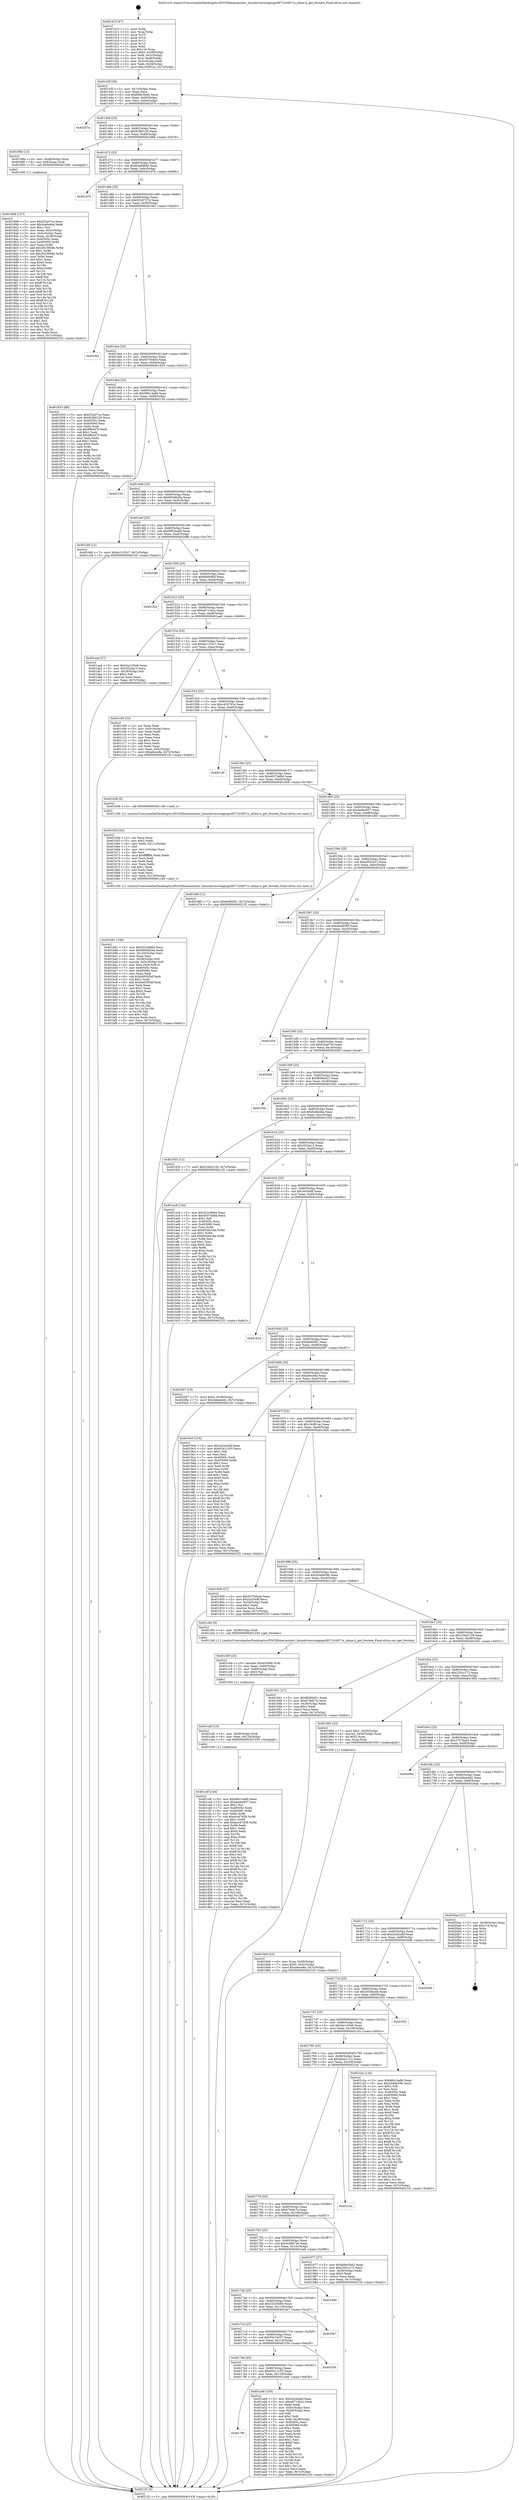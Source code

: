 digraph "0x401410" {
  label = "0x401410 (/mnt/c/Users/mathe/Desktop/tcc/POCII/binaries/extr_linuxdriversstagingrtl8712rtl871x_mlme.h_get_fwstate_Final-ollvm.out::main(0))"
  labelloc = "t"
  node[shape=record]

  Entry [label="",width=0.3,height=0.3,shape=circle,fillcolor=black,style=filled]
  "0x40143f" [label="{
     0x40143f [26]\l
     | [instrs]\l
     &nbsp;&nbsp;0x40143f \<+3\>: mov -0x7c(%rbp),%eax\l
     &nbsp;&nbsp;0x401442 \<+2\>: mov %eax,%ecx\l
     &nbsp;&nbsp;0x401444 \<+6\>: sub $0x808c5b62,%ecx\l
     &nbsp;&nbsp;0x40144a \<+3\>: mov %eax,-0x80(%rbp)\l
     &nbsp;&nbsp;0x40144d \<+6\>: mov %ecx,-0x84(%rbp)\l
     &nbsp;&nbsp;0x401453 \<+6\>: je 000000000040207a \<main+0xc6a\>\l
  }"]
  "0x40207a" [label="{
     0x40207a\l
  }", style=dashed]
  "0x401459" [label="{
     0x401459 [25]\l
     | [instrs]\l
     &nbsp;&nbsp;0x401459 \<+5\>: jmp 000000000040145e \<main+0x4e\>\l
     &nbsp;&nbsp;0x40145e \<+3\>: mov -0x80(%rbp),%eax\l
     &nbsp;&nbsp;0x401461 \<+5\>: sub $0x81fb0120,%eax\l
     &nbsp;&nbsp;0x401466 \<+6\>: mov %eax,-0x88(%rbp)\l
     &nbsp;&nbsp;0x40146c \<+6\>: je 000000000040188b \<main+0x47b\>\l
  }"]
  Exit [label="",width=0.3,height=0.3,shape=circle,fillcolor=black,style=filled,peripheries=2]
  "0x40188b" [label="{
     0x40188b [13]\l
     | [instrs]\l
     &nbsp;&nbsp;0x40188b \<+4\>: mov -0x48(%rbp),%rax\l
     &nbsp;&nbsp;0x40188f \<+4\>: mov 0x8(%rax),%rdi\l
     &nbsp;&nbsp;0x401893 \<+5\>: call 0000000000401060 \<atoi@plt\>\l
     | [calls]\l
     &nbsp;&nbsp;0x401060 \{1\} (unknown)\l
  }"]
  "0x401472" [label="{
     0x401472 [25]\l
     | [instrs]\l
     &nbsp;&nbsp;0x401472 \<+5\>: jmp 0000000000401477 \<main+0x67\>\l
     &nbsp;&nbsp;0x401477 \<+3\>: mov -0x80(%rbp),%eax\l
     &nbsp;&nbsp;0x40147a \<+5\>: sub $0x83a8db80,%eax\l
     &nbsp;&nbsp;0x40147f \<+6\>: mov %eax,-0x8c(%rbp)\l
     &nbsp;&nbsp;0x401485 \<+6\>: je 0000000000401d7b \<main+0x96b\>\l
  }"]
  "0x401cdf" [label="{
     0x401cdf [144]\l
     | [instrs]\l
     &nbsp;&nbsp;0x401cdf \<+5\>: mov $0x96b14a86,%eax\l
     &nbsp;&nbsp;0x401ce4 \<+5\>: mov $0xdedec837,%esi\l
     &nbsp;&nbsp;0x401ce9 \<+2\>: mov $0x1,%cl\l
     &nbsp;&nbsp;0x401ceb \<+7\>: mov 0x40505c,%edx\l
     &nbsp;&nbsp;0x401cf2 \<+8\>: mov 0x405060,%r8d\l
     &nbsp;&nbsp;0x401cfa \<+3\>: mov %edx,%r9d\l
     &nbsp;&nbsp;0x401cfd \<+7\>: sub $0xecc67d39,%r9d\l
     &nbsp;&nbsp;0x401d04 \<+4\>: sub $0x1,%r9d\l
     &nbsp;&nbsp;0x401d08 \<+7\>: add $0xecc67d39,%r9d\l
     &nbsp;&nbsp;0x401d0f \<+4\>: imul %r9d,%edx\l
     &nbsp;&nbsp;0x401d13 \<+3\>: and $0x1,%edx\l
     &nbsp;&nbsp;0x401d16 \<+3\>: cmp $0x0,%edx\l
     &nbsp;&nbsp;0x401d19 \<+4\>: sete %r10b\l
     &nbsp;&nbsp;0x401d1d \<+4\>: cmp $0xa,%r8d\l
     &nbsp;&nbsp;0x401d21 \<+4\>: setl %r11b\l
     &nbsp;&nbsp;0x401d25 \<+3\>: mov %r10b,%bl\l
     &nbsp;&nbsp;0x401d28 \<+3\>: xor $0xff,%bl\l
     &nbsp;&nbsp;0x401d2b \<+3\>: mov %r11b,%r14b\l
     &nbsp;&nbsp;0x401d2e \<+4\>: xor $0xff,%r14b\l
     &nbsp;&nbsp;0x401d32 \<+3\>: xor $0x1,%cl\l
     &nbsp;&nbsp;0x401d35 \<+3\>: mov %bl,%r15b\l
     &nbsp;&nbsp;0x401d38 \<+4\>: and $0xff,%r15b\l
     &nbsp;&nbsp;0x401d3c \<+3\>: and %cl,%r10b\l
     &nbsp;&nbsp;0x401d3f \<+3\>: mov %r14b,%r12b\l
     &nbsp;&nbsp;0x401d42 \<+4\>: and $0xff,%r12b\l
     &nbsp;&nbsp;0x401d46 \<+3\>: and %cl,%r11b\l
     &nbsp;&nbsp;0x401d49 \<+3\>: or %r10b,%r15b\l
     &nbsp;&nbsp;0x401d4c \<+3\>: or %r11b,%r12b\l
     &nbsp;&nbsp;0x401d4f \<+3\>: xor %r12b,%r15b\l
     &nbsp;&nbsp;0x401d52 \<+3\>: or %r14b,%bl\l
     &nbsp;&nbsp;0x401d55 \<+3\>: xor $0xff,%bl\l
     &nbsp;&nbsp;0x401d58 \<+3\>: or $0x1,%cl\l
     &nbsp;&nbsp;0x401d5b \<+2\>: and %cl,%bl\l
     &nbsp;&nbsp;0x401d5d \<+3\>: or %bl,%r15b\l
     &nbsp;&nbsp;0x401d60 \<+4\>: test $0x1,%r15b\l
     &nbsp;&nbsp;0x401d64 \<+3\>: cmovne %esi,%eax\l
     &nbsp;&nbsp;0x401d67 \<+3\>: mov %eax,-0x7c(%rbp)\l
     &nbsp;&nbsp;0x401d6a \<+5\>: jmp 00000000004021f2 \<main+0xde2\>\l
  }"]
  "0x401d7b" [label="{
     0x401d7b\l
  }", style=dashed]
  "0x40148b" [label="{
     0x40148b [25]\l
     | [instrs]\l
     &nbsp;&nbsp;0x40148b \<+5\>: jmp 0000000000401490 \<main+0x80\>\l
     &nbsp;&nbsp;0x401490 \<+3\>: mov -0x80(%rbp),%eax\l
     &nbsp;&nbsp;0x401493 \<+5\>: sub $0x932d727d,%eax\l
     &nbsp;&nbsp;0x401498 \<+6\>: mov %eax,-0x90(%rbp)\l
     &nbsp;&nbsp;0x40149e \<+6\>: je 0000000000401fe2 \<main+0xbd2\>\l
  }"]
  "0x401cd0" [label="{
     0x401cd0 [15]\l
     | [instrs]\l
     &nbsp;&nbsp;0x401cd0 \<+4\>: mov -0x58(%rbp),%rdi\l
     &nbsp;&nbsp;0x401cd4 \<+6\>: mov %eax,-0x124(%rbp)\l
     &nbsp;&nbsp;0x401cda \<+5\>: call 0000000000401030 \<free@plt\>\l
     | [calls]\l
     &nbsp;&nbsp;0x401030 \{1\} (unknown)\l
  }"]
  "0x401fe2" [label="{
     0x401fe2\l
  }", style=dashed]
  "0x4014a4" [label="{
     0x4014a4 [25]\l
     | [instrs]\l
     &nbsp;&nbsp;0x4014a4 \<+5\>: jmp 00000000004014a9 \<main+0x99\>\l
     &nbsp;&nbsp;0x4014a9 \<+3\>: mov -0x80(%rbp),%eax\l
     &nbsp;&nbsp;0x4014ac \<+5\>: sub $0x9370ebe4,%eax\l
     &nbsp;&nbsp;0x4014b1 \<+6\>: mov %eax,-0x94(%rbp)\l
     &nbsp;&nbsp;0x4014b7 \<+6\>: je 0000000000401833 \<main+0x423\>\l
  }"]
  "0x401cb9" [label="{
     0x401cb9 [23]\l
     | [instrs]\l
     &nbsp;&nbsp;0x401cb9 \<+10\>: movabs $0x4030d6,%rdi\l
     &nbsp;&nbsp;0x401cc3 \<+3\>: mov %eax,-0x60(%rbp)\l
     &nbsp;&nbsp;0x401cc6 \<+3\>: mov -0x60(%rbp),%esi\l
     &nbsp;&nbsp;0x401cc9 \<+2\>: mov $0x0,%al\l
     &nbsp;&nbsp;0x401ccb \<+5\>: call 0000000000401040 \<printf@plt\>\l
     | [calls]\l
     &nbsp;&nbsp;0x401040 \{1\} (unknown)\l
  }"]
  "0x401833" [label="{
     0x401833 [88]\l
     | [instrs]\l
     &nbsp;&nbsp;0x401833 \<+5\>: mov $0xf32a07ce,%eax\l
     &nbsp;&nbsp;0x401838 \<+5\>: mov $0x81fb0120,%ecx\l
     &nbsp;&nbsp;0x40183d \<+7\>: mov 0x40505c,%edx\l
     &nbsp;&nbsp;0x401844 \<+7\>: mov 0x405060,%esi\l
     &nbsp;&nbsp;0x40184b \<+2\>: mov %edx,%edi\l
     &nbsp;&nbsp;0x40184d \<+6\>: sub $0x9f64470,%edi\l
     &nbsp;&nbsp;0x401853 \<+3\>: sub $0x1,%edi\l
     &nbsp;&nbsp;0x401856 \<+6\>: add $0x9f64470,%edi\l
     &nbsp;&nbsp;0x40185c \<+3\>: imul %edi,%edx\l
     &nbsp;&nbsp;0x40185f \<+3\>: and $0x1,%edx\l
     &nbsp;&nbsp;0x401862 \<+3\>: cmp $0x0,%edx\l
     &nbsp;&nbsp;0x401865 \<+4\>: sete %r8b\l
     &nbsp;&nbsp;0x401869 \<+3\>: cmp $0xa,%esi\l
     &nbsp;&nbsp;0x40186c \<+4\>: setl %r9b\l
     &nbsp;&nbsp;0x401870 \<+3\>: mov %r8b,%r10b\l
     &nbsp;&nbsp;0x401873 \<+3\>: and %r9b,%r10b\l
     &nbsp;&nbsp;0x401876 \<+3\>: xor %r9b,%r8b\l
     &nbsp;&nbsp;0x401879 \<+3\>: or %r8b,%r10b\l
     &nbsp;&nbsp;0x40187c \<+4\>: test $0x1,%r10b\l
     &nbsp;&nbsp;0x401880 \<+3\>: cmovne %ecx,%eax\l
     &nbsp;&nbsp;0x401883 \<+3\>: mov %eax,-0x7c(%rbp)\l
     &nbsp;&nbsp;0x401886 \<+5\>: jmp 00000000004021f2 \<main+0xde2\>\l
  }"]
  "0x4014bd" [label="{
     0x4014bd [25]\l
     | [instrs]\l
     &nbsp;&nbsp;0x4014bd \<+5\>: jmp 00000000004014c2 \<main+0xb2\>\l
     &nbsp;&nbsp;0x4014c2 \<+3\>: mov -0x80(%rbp),%eax\l
     &nbsp;&nbsp;0x4014c5 \<+5\>: sub $0x96b14a86,%eax\l
     &nbsp;&nbsp;0x4014ca \<+6\>: mov %eax,-0x98(%rbp)\l
     &nbsp;&nbsp;0x4014d0 \<+6\>: je 0000000000402134 \<main+0xd24\>\l
  }"]
  "0x401b91" [label="{
     0x401b91 [108]\l
     | [instrs]\l
     &nbsp;&nbsp;0x401b91 \<+5\>: mov $0x522c0b64,%ecx\l
     &nbsp;&nbsp;0x401b96 \<+5\>: mov $0x993d628a,%edx\l
     &nbsp;&nbsp;0x401b9b \<+6\>: mov -0x120(%rbp),%esi\l
     &nbsp;&nbsp;0x401ba1 \<+3\>: imul %eax,%esi\l
     &nbsp;&nbsp;0x401ba4 \<+4\>: mov -0x58(%rbp),%r8\l
     &nbsp;&nbsp;0x401ba8 \<+4\>: movslq -0x5c(%rbp),%r9\l
     &nbsp;&nbsp;0x401bac \<+4\>: mov %esi,(%r8,%r9,4)\l
     &nbsp;&nbsp;0x401bb0 \<+7\>: mov 0x40505c,%eax\l
     &nbsp;&nbsp;0x401bb7 \<+7\>: mov 0x405060,%esi\l
     &nbsp;&nbsp;0x401bbe \<+2\>: mov %eax,%edi\l
     &nbsp;&nbsp;0x401bc0 \<+6\>: sub $0xb40505bf,%edi\l
     &nbsp;&nbsp;0x401bc6 \<+3\>: sub $0x1,%edi\l
     &nbsp;&nbsp;0x401bc9 \<+6\>: add $0xb40505bf,%edi\l
     &nbsp;&nbsp;0x401bcf \<+3\>: imul %edi,%eax\l
     &nbsp;&nbsp;0x401bd2 \<+3\>: and $0x1,%eax\l
     &nbsp;&nbsp;0x401bd5 \<+3\>: cmp $0x0,%eax\l
     &nbsp;&nbsp;0x401bd8 \<+4\>: sete %r10b\l
     &nbsp;&nbsp;0x401bdc \<+3\>: cmp $0xa,%esi\l
     &nbsp;&nbsp;0x401bdf \<+4\>: setl %r11b\l
     &nbsp;&nbsp;0x401be3 \<+3\>: mov %r10b,%bl\l
     &nbsp;&nbsp;0x401be6 \<+3\>: and %r11b,%bl\l
     &nbsp;&nbsp;0x401be9 \<+3\>: xor %r11b,%r10b\l
     &nbsp;&nbsp;0x401bec \<+3\>: or %r10b,%bl\l
     &nbsp;&nbsp;0x401bef \<+3\>: test $0x1,%bl\l
     &nbsp;&nbsp;0x401bf2 \<+3\>: cmovne %edx,%ecx\l
     &nbsp;&nbsp;0x401bf5 \<+3\>: mov %ecx,-0x7c(%rbp)\l
     &nbsp;&nbsp;0x401bf8 \<+5\>: jmp 00000000004021f2 \<main+0xde2\>\l
  }"]
  "0x402134" [label="{
     0x402134\l
  }", style=dashed]
  "0x4014d6" [label="{
     0x4014d6 [25]\l
     | [instrs]\l
     &nbsp;&nbsp;0x4014d6 \<+5\>: jmp 00000000004014db \<main+0xcb\>\l
     &nbsp;&nbsp;0x4014db \<+3\>: mov -0x80(%rbp),%eax\l
     &nbsp;&nbsp;0x4014de \<+5\>: sub $0x993d628a,%eax\l
     &nbsp;&nbsp;0x4014e3 \<+6\>: mov %eax,-0x9c(%rbp)\l
     &nbsp;&nbsp;0x4014e9 \<+6\>: je 0000000000401bfd \<main+0x7ed\>\l
  }"]
  "0x401b5d" [label="{
     0x401b5d [52]\l
     | [instrs]\l
     &nbsp;&nbsp;0x401b5d \<+2\>: xor %ecx,%ecx\l
     &nbsp;&nbsp;0x401b5f \<+5\>: mov $0x2,%edx\l
     &nbsp;&nbsp;0x401b64 \<+6\>: mov %edx,-0x11c(%rbp)\l
     &nbsp;&nbsp;0x401b6a \<+1\>: cltd\l
     &nbsp;&nbsp;0x401b6b \<+6\>: mov -0x11c(%rbp),%esi\l
     &nbsp;&nbsp;0x401b71 \<+2\>: idiv %esi\l
     &nbsp;&nbsp;0x401b73 \<+6\>: imul $0xfffffffe,%edx,%edx\l
     &nbsp;&nbsp;0x401b79 \<+2\>: mov %ecx,%edi\l
     &nbsp;&nbsp;0x401b7b \<+2\>: sub %edx,%edi\l
     &nbsp;&nbsp;0x401b7d \<+2\>: mov %ecx,%edx\l
     &nbsp;&nbsp;0x401b7f \<+3\>: sub $0x1,%edx\l
     &nbsp;&nbsp;0x401b82 \<+2\>: add %edx,%edi\l
     &nbsp;&nbsp;0x401b84 \<+2\>: sub %edi,%ecx\l
     &nbsp;&nbsp;0x401b86 \<+6\>: mov %ecx,-0x120(%rbp)\l
     &nbsp;&nbsp;0x401b8c \<+5\>: call 0000000000401160 \<next_i\>\l
     | [calls]\l
     &nbsp;&nbsp;0x401160 \{1\} (/mnt/c/Users/mathe/Desktop/tcc/POCII/binaries/extr_linuxdriversstagingrtl8712rtl871x_mlme.h_get_fwstate_Final-ollvm.out::next_i)\l
  }"]
  "0x401bfd" [label="{
     0x401bfd [12]\l
     | [instrs]\l
     &nbsp;&nbsp;0x401bfd \<+7\>: movl $0xbc1102c7,-0x7c(%rbp)\l
     &nbsp;&nbsp;0x401c04 \<+5\>: jmp 00000000004021f2 \<main+0xde2\>\l
  }"]
  "0x4014ef" [label="{
     0x4014ef [25]\l
     | [instrs]\l
     &nbsp;&nbsp;0x4014ef \<+5\>: jmp 00000000004014f4 \<main+0xe4\>\l
     &nbsp;&nbsp;0x4014f4 \<+3\>: mov -0x80(%rbp),%eax\l
     &nbsp;&nbsp;0x4014f7 \<+5\>: sub $0x9953aab6,%eax\l
     &nbsp;&nbsp;0x4014fc \<+6\>: mov %eax,-0xa0(%rbp)\l
     &nbsp;&nbsp;0x401502 \<+6\>: je 0000000000402086 \<main+0xc76\>\l
  }"]
  "0x4017f6" [label="{
     0x4017f6\l
  }", style=dashed]
  "0x402086" [label="{
     0x402086\l
  }", style=dashed]
  "0x401508" [label="{
     0x401508 [25]\l
     | [instrs]\l
     &nbsp;&nbsp;0x401508 \<+5\>: jmp 000000000040150d \<main+0xfd\>\l
     &nbsp;&nbsp;0x40150d \<+3\>: mov -0x80(%rbp),%eax\l
     &nbsp;&nbsp;0x401510 \<+5\>: sub $0x9dd0dfcf,%eax\l
     &nbsp;&nbsp;0x401515 \<+6\>: mov %eax,-0xa4(%rbp)\l
     &nbsp;&nbsp;0x40151b \<+6\>: je 0000000000401f2d \<main+0xb1d\>\l
  }"]
  "0x401a46" [label="{
     0x401a46 [103]\l
     | [instrs]\l
     &nbsp;&nbsp;0x401a46 \<+5\>: mov $0x2e2dcebf,%eax\l
     &nbsp;&nbsp;0x401a4b \<+5\>: mov $0xa6713e2c,%ecx\l
     &nbsp;&nbsp;0x401a50 \<+2\>: xor %edx,%edx\l
     &nbsp;&nbsp;0x401a52 \<+3\>: mov -0x5c(%rbp),%esi\l
     &nbsp;&nbsp;0x401a55 \<+3\>: cmp -0x50(%rbp),%esi\l
     &nbsp;&nbsp;0x401a58 \<+4\>: setl %dil\l
     &nbsp;&nbsp;0x401a5c \<+4\>: and $0x1,%dil\l
     &nbsp;&nbsp;0x401a60 \<+4\>: mov %dil,-0x29(%rbp)\l
     &nbsp;&nbsp;0x401a64 \<+7\>: mov 0x40505c,%esi\l
     &nbsp;&nbsp;0x401a6b \<+8\>: mov 0x405060,%r8d\l
     &nbsp;&nbsp;0x401a73 \<+3\>: sub $0x1,%edx\l
     &nbsp;&nbsp;0x401a76 \<+3\>: mov %esi,%r9d\l
     &nbsp;&nbsp;0x401a79 \<+3\>: add %edx,%r9d\l
     &nbsp;&nbsp;0x401a7c \<+4\>: imul %r9d,%esi\l
     &nbsp;&nbsp;0x401a80 \<+3\>: and $0x1,%esi\l
     &nbsp;&nbsp;0x401a83 \<+3\>: cmp $0x0,%esi\l
     &nbsp;&nbsp;0x401a86 \<+4\>: sete %dil\l
     &nbsp;&nbsp;0x401a8a \<+4\>: cmp $0xa,%r8d\l
     &nbsp;&nbsp;0x401a8e \<+4\>: setl %r10b\l
     &nbsp;&nbsp;0x401a92 \<+3\>: mov %dil,%r11b\l
     &nbsp;&nbsp;0x401a95 \<+3\>: and %r10b,%r11b\l
     &nbsp;&nbsp;0x401a98 \<+3\>: xor %r10b,%dil\l
     &nbsp;&nbsp;0x401a9b \<+3\>: or %dil,%r11b\l
     &nbsp;&nbsp;0x401a9e \<+4\>: test $0x1,%r11b\l
     &nbsp;&nbsp;0x401aa2 \<+3\>: cmovne %ecx,%eax\l
     &nbsp;&nbsp;0x401aa5 \<+3\>: mov %eax,-0x7c(%rbp)\l
     &nbsp;&nbsp;0x401aa8 \<+5\>: jmp 00000000004021f2 \<main+0xde2\>\l
  }"]
  "0x401f2d" [label="{
     0x401f2d\l
  }", style=dashed]
  "0x401521" [label="{
     0x401521 [25]\l
     | [instrs]\l
     &nbsp;&nbsp;0x401521 \<+5\>: jmp 0000000000401526 \<main+0x116\>\l
     &nbsp;&nbsp;0x401526 \<+3\>: mov -0x80(%rbp),%eax\l
     &nbsp;&nbsp;0x401529 \<+5\>: sub $0xa6713e2c,%eax\l
     &nbsp;&nbsp;0x40152e \<+6\>: mov %eax,-0xa8(%rbp)\l
     &nbsp;&nbsp;0x401534 \<+6\>: je 0000000000401aad \<main+0x69d\>\l
  }"]
  "0x4017dd" [label="{
     0x4017dd [25]\l
     | [instrs]\l
     &nbsp;&nbsp;0x4017dd \<+5\>: jmp 00000000004017e2 \<main+0x3d2\>\l
     &nbsp;&nbsp;0x4017e2 \<+3\>: mov -0x80(%rbp),%eax\l
     &nbsp;&nbsp;0x4017e5 \<+5\>: sub $0x65411c55,%eax\l
     &nbsp;&nbsp;0x4017ea \<+6\>: mov %eax,-0x118(%rbp)\l
     &nbsp;&nbsp;0x4017f0 \<+6\>: je 0000000000401a46 \<main+0x636\>\l
  }"]
  "0x401aad" [label="{
     0x401aad [27]\l
     | [instrs]\l
     &nbsp;&nbsp;0x401aad \<+5\>: mov $0x3ac145e6,%eax\l
     &nbsp;&nbsp;0x401ab2 \<+5\>: mov $0x202da13,%ecx\l
     &nbsp;&nbsp;0x401ab7 \<+3\>: mov -0x29(%rbp),%dl\l
     &nbsp;&nbsp;0x401aba \<+3\>: test $0x1,%dl\l
     &nbsp;&nbsp;0x401abd \<+3\>: cmovne %ecx,%eax\l
     &nbsp;&nbsp;0x401ac0 \<+3\>: mov %eax,-0x7c(%rbp)\l
     &nbsp;&nbsp;0x401ac3 \<+5\>: jmp 00000000004021f2 \<main+0xde2\>\l
  }"]
  "0x40153a" [label="{
     0x40153a [25]\l
     | [instrs]\l
     &nbsp;&nbsp;0x40153a \<+5\>: jmp 000000000040153f \<main+0x12f\>\l
     &nbsp;&nbsp;0x40153f \<+3\>: mov -0x80(%rbp),%eax\l
     &nbsp;&nbsp;0x401542 \<+5\>: sub $0xbc1102c7,%eax\l
     &nbsp;&nbsp;0x401547 \<+6\>: mov %eax,-0xac(%rbp)\l
     &nbsp;&nbsp;0x40154d \<+6\>: je 0000000000401c09 \<main+0x7f9\>\l
  }"]
  "0x401f39" [label="{
     0x401f39\l
  }", style=dashed]
  "0x401c09" [label="{
     0x401c09 [33]\l
     | [instrs]\l
     &nbsp;&nbsp;0x401c09 \<+2\>: xor %eax,%eax\l
     &nbsp;&nbsp;0x401c0b \<+3\>: mov -0x5c(%rbp),%ecx\l
     &nbsp;&nbsp;0x401c0e \<+2\>: mov %eax,%edx\l
     &nbsp;&nbsp;0x401c10 \<+2\>: sub %ecx,%edx\l
     &nbsp;&nbsp;0x401c12 \<+2\>: mov %eax,%ecx\l
     &nbsp;&nbsp;0x401c14 \<+3\>: sub $0x1,%ecx\l
     &nbsp;&nbsp;0x401c17 \<+2\>: add %ecx,%edx\l
     &nbsp;&nbsp;0x401c19 \<+2\>: sub %edx,%eax\l
     &nbsp;&nbsp;0x401c1b \<+3\>: mov %eax,-0x5c(%rbp)\l
     &nbsp;&nbsp;0x401c1e \<+7\>: movl $0xa9ece8a,-0x7c(%rbp)\l
     &nbsp;&nbsp;0x401c25 \<+5\>: jmp 00000000004021f2 \<main+0xde2\>\l
  }"]
  "0x401553" [label="{
     0x401553 [25]\l
     | [instrs]\l
     &nbsp;&nbsp;0x401553 \<+5\>: jmp 0000000000401558 \<main+0x148\>\l
     &nbsp;&nbsp;0x401558 \<+3\>: mov -0x80(%rbp),%eax\l
     &nbsp;&nbsp;0x40155b \<+5\>: sub $0xc433791e,%eax\l
     &nbsp;&nbsp;0x401560 \<+6\>: mov %eax,-0xb0(%rbp)\l
     &nbsp;&nbsp;0x401566 \<+6\>: je 000000000040216f \<main+0xd5f\>\l
  }"]
  "0x4017c4" [label="{
     0x4017c4 [25]\l
     | [instrs]\l
     &nbsp;&nbsp;0x4017c4 \<+5\>: jmp 00000000004017c9 \<main+0x3b9\>\l
     &nbsp;&nbsp;0x4017c9 \<+3\>: mov -0x80(%rbp),%eax\l
     &nbsp;&nbsp;0x4017cc \<+5\>: sub $0x55a74337,%eax\l
     &nbsp;&nbsp;0x4017d1 \<+6\>: mov %eax,-0x114(%rbp)\l
     &nbsp;&nbsp;0x4017d7 \<+6\>: je 0000000000401f39 \<main+0xb29\>\l
  }"]
  "0x40216f" [label="{
     0x40216f\l
  }", style=dashed]
  "0x40156c" [label="{
     0x40156c [25]\l
     | [instrs]\l
     &nbsp;&nbsp;0x40156c \<+5\>: jmp 0000000000401571 \<main+0x161\>\l
     &nbsp;&nbsp;0x401571 \<+3\>: mov -0x80(%rbp),%eax\l
     &nbsp;&nbsp;0x401574 \<+5\>: sub $0xd0374d8d,%eax\l
     &nbsp;&nbsp;0x401579 \<+6\>: mov %eax,-0xb4(%rbp)\l
     &nbsp;&nbsp;0x40157f \<+6\>: je 0000000000401b58 \<main+0x748\>\l
  }"]
  "0x4020e7" [label="{
     0x4020e7\l
  }", style=dashed]
  "0x401b58" [label="{
     0x401b58 [5]\l
     | [instrs]\l
     &nbsp;&nbsp;0x401b58 \<+5\>: call 0000000000401160 \<next_i\>\l
     | [calls]\l
     &nbsp;&nbsp;0x401160 \{1\} (/mnt/c/Users/mathe/Desktop/tcc/POCII/binaries/extr_linuxdriversstagingrtl8712rtl871x_mlme.h_get_fwstate_Final-ollvm.out::next_i)\l
  }"]
  "0x401585" [label="{
     0x401585 [25]\l
     | [instrs]\l
     &nbsp;&nbsp;0x401585 \<+5\>: jmp 000000000040158a \<main+0x17a\>\l
     &nbsp;&nbsp;0x40158a \<+3\>: mov -0x80(%rbp),%eax\l
     &nbsp;&nbsp;0x40158d \<+5\>: sub $0xdedec837,%eax\l
     &nbsp;&nbsp;0x401592 \<+6\>: mov %eax,-0xb8(%rbp)\l
     &nbsp;&nbsp;0x401598 \<+6\>: je 0000000000401d6f \<main+0x95f\>\l
  }"]
  "0x4017ab" [label="{
     0x4017ab [25]\l
     | [instrs]\l
     &nbsp;&nbsp;0x4017ab \<+5\>: jmp 00000000004017b0 \<main+0x3a0\>\l
     &nbsp;&nbsp;0x4017b0 \<+3\>: mov -0x80(%rbp),%eax\l
     &nbsp;&nbsp;0x4017b3 \<+5\>: sub $0x522c0b64,%eax\l
     &nbsp;&nbsp;0x4017b8 \<+6\>: mov %eax,-0x110(%rbp)\l
     &nbsp;&nbsp;0x4017be \<+6\>: je 00000000004020e7 \<main+0xcd7\>\l
  }"]
  "0x401d6f" [label="{
     0x401d6f [12]\l
     | [instrs]\l
     &nbsp;&nbsp;0x401d6f \<+7\>: movl $0x6e90091,-0x7c(%rbp)\l
     &nbsp;&nbsp;0x401d76 \<+5\>: jmp 00000000004021f2 \<main+0xde2\>\l
  }"]
  "0x40159e" [label="{
     0x40159e [25]\l
     | [instrs]\l
     &nbsp;&nbsp;0x40159e \<+5\>: jmp 00000000004015a3 \<main+0x193\>\l
     &nbsp;&nbsp;0x4015a3 \<+3\>: mov -0x80(%rbp),%eax\l
     &nbsp;&nbsp;0x4015a6 \<+5\>: sub $0xe0f32b21,%eax\l
     &nbsp;&nbsp;0x4015ab \<+6\>: mov %eax,-0xbc(%rbp)\l
     &nbsp;&nbsp;0x4015b1 \<+6\>: je 0000000000401dc4 \<main+0x9b4\>\l
  }"]
  "0x401da9" [label="{
     0x401da9\l
  }", style=dashed]
  "0x401dc4" [label="{
     0x401dc4\l
  }", style=dashed]
  "0x4015b7" [label="{
     0x4015b7 [25]\l
     | [instrs]\l
     &nbsp;&nbsp;0x4015b7 \<+5\>: jmp 00000000004015bc \<main+0x1ac\>\l
     &nbsp;&nbsp;0x4015bc \<+3\>: mov -0x80(%rbp),%eax\l
     &nbsp;&nbsp;0x4015bf \<+5\>: sub $0xefaa9200,%eax\l
     &nbsp;&nbsp;0x4015c4 \<+6\>: mov %eax,-0xc0(%rbp)\l
     &nbsp;&nbsp;0x4015ca \<+6\>: je 0000000000401e54 \<main+0xa44\>\l
  }"]
  "0x4019a9" [label="{
     0x4019a9 [23]\l
     | [instrs]\l
     &nbsp;&nbsp;0x4019a9 \<+4\>: mov %rax,-0x58(%rbp)\l
     &nbsp;&nbsp;0x4019ad \<+7\>: movl $0x0,-0x5c(%rbp)\l
     &nbsp;&nbsp;0x4019b4 \<+7\>: movl $0xa9ece8a,-0x7c(%rbp)\l
     &nbsp;&nbsp;0x4019bb \<+5\>: jmp 00000000004021f2 \<main+0xde2\>\l
  }"]
  "0x401e54" [label="{
     0x401e54\l
  }", style=dashed]
  "0x4015d0" [label="{
     0x4015d0 [25]\l
     | [instrs]\l
     &nbsp;&nbsp;0x4015d0 \<+5\>: jmp 00000000004015d5 \<main+0x1c5\>\l
     &nbsp;&nbsp;0x4015d5 \<+3\>: mov -0x80(%rbp),%eax\l
     &nbsp;&nbsp;0x4015d8 \<+5\>: sub $0xf32a07ce,%eax\l
     &nbsp;&nbsp;0x4015dd \<+6\>: mov %eax,-0xc4(%rbp)\l
     &nbsp;&nbsp;0x4015e3 \<+6\>: je 00000000004020bf \<main+0xcaf\>\l
  }"]
  "0x401792" [label="{
     0x401792 [25]\l
     | [instrs]\l
     &nbsp;&nbsp;0x401792 \<+5\>: jmp 0000000000401797 \<main+0x387\>\l
     &nbsp;&nbsp;0x401797 \<+3\>: mov -0x80(%rbp),%eax\l
     &nbsp;&nbsp;0x40179a \<+5\>: sub $0x4cb8b7ee,%eax\l
     &nbsp;&nbsp;0x40179f \<+6\>: mov %eax,-0x10c(%rbp)\l
     &nbsp;&nbsp;0x4017a5 \<+6\>: je 0000000000401da9 \<main+0x999\>\l
  }"]
  "0x4020bf" [label="{
     0x4020bf\l
  }", style=dashed]
  "0x4015e9" [label="{
     0x4015e9 [25]\l
     | [instrs]\l
     &nbsp;&nbsp;0x4015e9 \<+5\>: jmp 00000000004015ee \<main+0x1de\>\l
     &nbsp;&nbsp;0x4015ee \<+3\>: mov -0x80(%rbp),%eax\l
     &nbsp;&nbsp;0x4015f1 \<+5\>: sub $0xf836bd21,%eax\l
     &nbsp;&nbsp;0x4015f6 \<+6\>: mov %eax,-0xc8(%rbp)\l
     &nbsp;&nbsp;0x4015fc \<+6\>: je 000000000040195c \<main+0x54c\>\l
  }"]
  "0x401977" [label="{
     0x401977 [27]\l
     | [instrs]\l
     &nbsp;&nbsp;0x401977 \<+5\>: mov $0x808c5b62,%eax\l
     &nbsp;&nbsp;0x40197c \<+5\>: mov $0x235cc173,%ecx\l
     &nbsp;&nbsp;0x401981 \<+3\>: mov -0x30(%rbp),%edx\l
     &nbsp;&nbsp;0x401984 \<+3\>: cmp $0x0,%edx\l
     &nbsp;&nbsp;0x401987 \<+3\>: cmove %ecx,%eax\l
     &nbsp;&nbsp;0x40198a \<+3\>: mov %eax,-0x7c(%rbp)\l
     &nbsp;&nbsp;0x40198d \<+5\>: jmp 00000000004021f2 \<main+0xde2\>\l
  }"]
  "0x40195c" [label="{
     0x40195c\l
  }", style=dashed]
  "0x401602" [label="{
     0x401602 [25]\l
     | [instrs]\l
     &nbsp;&nbsp;0x401602 \<+5\>: jmp 0000000000401607 \<main+0x1f7\>\l
     &nbsp;&nbsp;0x401607 \<+3\>: mov -0x80(%rbp),%eax\l
     &nbsp;&nbsp;0x40160a \<+5\>: sub $0xfce8a4ba,%eax\l
     &nbsp;&nbsp;0x40160f \<+6\>: mov %eax,-0xcc(%rbp)\l
     &nbsp;&nbsp;0x401615 \<+6\>: je 0000000000401935 \<main+0x525\>\l
  }"]
  "0x401779" [label="{
     0x401779 [25]\l
     | [instrs]\l
     &nbsp;&nbsp;0x401779 \<+5\>: jmp 000000000040177e \<main+0x36e\>\l
     &nbsp;&nbsp;0x40177e \<+3\>: mov -0x80(%rbp),%eax\l
     &nbsp;&nbsp;0x401781 \<+5\>: sub $0x479efc7e,%eax\l
     &nbsp;&nbsp;0x401786 \<+6\>: mov %eax,-0x108(%rbp)\l
     &nbsp;&nbsp;0x40178c \<+6\>: je 0000000000401977 \<main+0x567\>\l
  }"]
  "0x401935" [label="{
     0x401935 [12]\l
     | [instrs]\l
     &nbsp;&nbsp;0x401935 \<+7\>: movl $0x226e2128,-0x7c(%rbp)\l
     &nbsp;&nbsp;0x40193c \<+5\>: jmp 00000000004021f2 \<main+0xde2\>\l
  }"]
  "0x40161b" [label="{
     0x40161b [25]\l
     | [instrs]\l
     &nbsp;&nbsp;0x40161b \<+5\>: jmp 0000000000401620 \<main+0x210\>\l
     &nbsp;&nbsp;0x401620 \<+3\>: mov -0x80(%rbp),%eax\l
     &nbsp;&nbsp;0x401623 \<+5\>: sub $0x202da13,%eax\l
     &nbsp;&nbsp;0x401628 \<+6\>: mov %eax,-0xd0(%rbp)\l
     &nbsp;&nbsp;0x40162e \<+6\>: je 0000000000401ac8 \<main+0x6b8\>\l
  }"]
  "0x4021bc" [label="{
     0x4021bc\l
  }", style=dashed]
  "0x401ac8" [label="{
     0x401ac8 [144]\l
     | [instrs]\l
     &nbsp;&nbsp;0x401ac8 \<+5\>: mov $0x522c0b64,%eax\l
     &nbsp;&nbsp;0x401acd \<+5\>: mov $0xd0374d8d,%ecx\l
     &nbsp;&nbsp;0x401ad2 \<+2\>: mov $0x1,%dl\l
     &nbsp;&nbsp;0x401ad4 \<+7\>: mov 0x40505c,%esi\l
     &nbsp;&nbsp;0x401adb \<+7\>: mov 0x405060,%edi\l
     &nbsp;&nbsp;0x401ae2 \<+3\>: mov %esi,%r8d\l
     &nbsp;&nbsp;0x401ae5 \<+7\>: sub $0x85d4e18a,%r8d\l
     &nbsp;&nbsp;0x401aec \<+4\>: sub $0x1,%r8d\l
     &nbsp;&nbsp;0x401af0 \<+7\>: add $0x85d4e18a,%r8d\l
     &nbsp;&nbsp;0x401af7 \<+4\>: imul %r8d,%esi\l
     &nbsp;&nbsp;0x401afb \<+3\>: and $0x1,%esi\l
     &nbsp;&nbsp;0x401afe \<+3\>: cmp $0x0,%esi\l
     &nbsp;&nbsp;0x401b01 \<+4\>: sete %r9b\l
     &nbsp;&nbsp;0x401b05 \<+3\>: cmp $0xa,%edi\l
     &nbsp;&nbsp;0x401b08 \<+4\>: setl %r10b\l
     &nbsp;&nbsp;0x401b0c \<+3\>: mov %r9b,%r11b\l
     &nbsp;&nbsp;0x401b0f \<+4\>: xor $0xff,%r11b\l
     &nbsp;&nbsp;0x401b13 \<+3\>: mov %r10b,%bl\l
     &nbsp;&nbsp;0x401b16 \<+3\>: xor $0xff,%bl\l
     &nbsp;&nbsp;0x401b19 \<+3\>: xor $0x0,%dl\l
     &nbsp;&nbsp;0x401b1c \<+3\>: mov %r11b,%r14b\l
     &nbsp;&nbsp;0x401b1f \<+4\>: and $0x0,%r14b\l
     &nbsp;&nbsp;0x401b23 \<+3\>: and %dl,%r9b\l
     &nbsp;&nbsp;0x401b26 \<+3\>: mov %bl,%r15b\l
     &nbsp;&nbsp;0x401b29 \<+4\>: and $0x0,%r15b\l
     &nbsp;&nbsp;0x401b2d \<+3\>: and %dl,%r10b\l
     &nbsp;&nbsp;0x401b30 \<+3\>: or %r9b,%r14b\l
     &nbsp;&nbsp;0x401b33 \<+3\>: or %r10b,%r15b\l
     &nbsp;&nbsp;0x401b36 \<+3\>: xor %r15b,%r14b\l
     &nbsp;&nbsp;0x401b39 \<+3\>: or %bl,%r11b\l
     &nbsp;&nbsp;0x401b3c \<+4\>: xor $0xff,%r11b\l
     &nbsp;&nbsp;0x401b40 \<+3\>: or $0x0,%dl\l
     &nbsp;&nbsp;0x401b43 \<+3\>: and %dl,%r11b\l
     &nbsp;&nbsp;0x401b46 \<+3\>: or %r11b,%r14b\l
     &nbsp;&nbsp;0x401b49 \<+4\>: test $0x1,%r14b\l
     &nbsp;&nbsp;0x401b4d \<+3\>: cmovne %ecx,%eax\l
     &nbsp;&nbsp;0x401b50 \<+3\>: mov %eax,-0x7c(%rbp)\l
     &nbsp;&nbsp;0x401b53 \<+5\>: jmp 00000000004021f2 \<main+0xde2\>\l
  }"]
  "0x401634" [label="{
     0x401634 [25]\l
     | [instrs]\l
     &nbsp;&nbsp;0x401634 \<+5\>: jmp 0000000000401639 \<main+0x229\>\l
     &nbsp;&nbsp;0x401639 \<+3\>: mov -0x80(%rbp),%eax\l
     &nbsp;&nbsp;0x40163c \<+5\>: sub $0x3a3549f,%eax\l
     &nbsp;&nbsp;0x401641 \<+6\>: mov %eax,-0xd4(%rbp)\l
     &nbsp;&nbsp;0x401647 \<+6\>: je 000000000040181b \<main+0x40b\>\l
  }"]
  "0x401760" [label="{
     0x401760 [25]\l
     | [instrs]\l
     &nbsp;&nbsp;0x401760 \<+5\>: jmp 0000000000401765 \<main+0x355\>\l
     &nbsp;&nbsp;0x401765 \<+3\>: mov -0x80(%rbp),%eax\l
     &nbsp;&nbsp;0x401768 \<+5\>: sub $0x42ae1112,%eax\l
     &nbsp;&nbsp;0x40176d \<+6\>: mov %eax,-0x104(%rbp)\l
     &nbsp;&nbsp;0x401773 \<+6\>: je 00000000004021bc \<main+0xdac\>\l
  }"]
  "0x40181b" [label="{
     0x40181b\l
  }", style=dashed]
  "0x40164d" [label="{
     0x40164d [25]\l
     | [instrs]\l
     &nbsp;&nbsp;0x40164d \<+5\>: jmp 0000000000401652 \<main+0x242\>\l
     &nbsp;&nbsp;0x401652 \<+3\>: mov -0x80(%rbp),%eax\l
     &nbsp;&nbsp;0x401655 \<+5\>: sub $0x6e90091,%eax\l
     &nbsp;&nbsp;0x40165a \<+6\>: mov %eax,-0xd8(%rbp)\l
     &nbsp;&nbsp;0x401660 \<+6\>: je 0000000000402097 \<main+0xc87\>\l
  }"]
  "0x401c2a" [label="{
     0x401c2a [134]\l
     | [instrs]\l
     &nbsp;&nbsp;0x401c2a \<+5\>: mov $0x96b14a86,%eax\l
     &nbsp;&nbsp;0x401c2f \<+5\>: mov $0x204db59b,%ecx\l
     &nbsp;&nbsp;0x401c34 \<+2\>: mov $0x1,%dl\l
     &nbsp;&nbsp;0x401c36 \<+2\>: xor %esi,%esi\l
     &nbsp;&nbsp;0x401c38 \<+7\>: mov 0x40505c,%edi\l
     &nbsp;&nbsp;0x401c3f \<+8\>: mov 0x405060,%r8d\l
     &nbsp;&nbsp;0x401c47 \<+3\>: sub $0x1,%esi\l
     &nbsp;&nbsp;0x401c4a \<+3\>: mov %edi,%r9d\l
     &nbsp;&nbsp;0x401c4d \<+3\>: add %esi,%r9d\l
     &nbsp;&nbsp;0x401c50 \<+4\>: imul %r9d,%edi\l
     &nbsp;&nbsp;0x401c54 \<+3\>: and $0x1,%edi\l
     &nbsp;&nbsp;0x401c57 \<+3\>: cmp $0x0,%edi\l
     &nbsp;&nbsp;0x401c5a \<+4\>: sete %r10b\l
     &nbsp;&nbsp;0x401c5e \<+4\>: cmp $0xa,%r8d\l
     &nbsp;&nbsp;0x401c62 \<+4\>: setl %r11b\l
     &nbsp;&nbsp;0x401c66 \<+3\>: mov %r10b,%bl\l
     &nbsp;&nbsp;0x401c69 \<+3\>: xor $0xff,%bl\l
     &nbsp;&nbsp;0x401c6c \<+3\>: mov %r11b,%r14b\l
     &nbsp;&nbsp;0x401c6f \<+4\>: xor $0xff,%r14b\l
     &nbsp;&nbsp;0x401c73 \<+3\>: xor $0x1,%dl\l
     &nbsp;&nbsp;0x401c76 \<+3\>: mov %bl,%r15b\l
     &nbsp;&nbsp;0x401c79 \<+4\>: and $0xff,%r15b\l
     &nbsp;&nbsp;0x401c7d \<+3\>: and %dl,%r10b\l
     &nbsp;&nbsp;0x401c80 \<+3\>: mov %r14b,%r12b\l
     &nbsp;&nbsp;0x401c83 \<+4\>: and $0xff,%r12b\l
     &nbsp;&nbsp;0x401c87 \<+3\>: and %dl,%r11b\l
     &nbsp;&nbsp;0x401c8a \<+3\>: or %r10b,%r15b\l
     &nbsp;&nbsp;0x401c8d \<+3\>: or %r11b,%r12b\l
     &nbsp;&nbsp;0x401c90 \<+3\>: xor %r12b,%r15b\l
     &nbsp;&nbsp;0x401c93 \<+3\>: or %r14b,%bl\l
     &nbsp;&nbsp;0x401c96 \<+3\>: xor $0xff,%bl\l
     &nbsp;&nbsp;0x401c99 \<+3\>: or $0x1,%dl\l
     &nbsp;&nbsp;0x401c9c \<+2\>: and %dl,%bl\l
     &nbsp;&nbsp;0x401c9e \<+3\>: or %bl,%r15b\l
     &nbsp;&nbsp;0x401ca1 \<+4\>: test $0x1,%r15b\l
     &nbsp;&nbsp;0x401ca5 \<+3\>: cmovne %ecx,%eax\l
     &nbsp;&nbsp;0x401ca8 \<+3\>: mov %eax,-0x7c(%rbp)\l
     &nbsp;&nbsp;0x401cab \<+5\>: jmp 00000000004021f2 \<main+0xde2\>\l
  }"]
  "0x402097" [label="{
     0x402097 [19]\l
     | [instrs]\l
     &nbsp;&nbsp;0x402097 \<+7\>: movl $0x0,-0x38(%rbp)\l
     &nbsp;&nbsp;0x40209e \<+7\>: movl $0x2bbee4d2,-0x7c(%rbp)\l
     &nbsp;&nbsp;0x4020a5 \<+5\>: jmp 00000000004021f2 \<main+0xde2\>\l
  }"]
  "0x401666" [label="{
     0x401666 [25]\l
     | [instrs]\l
     &nbsp;&nbsp;0x401666 \<+5\>: jmp 000000000040166b \<main+0x25b\>\l
     &nbsp;&nbsp;0x40166b \<+3\>: mov -0x80(%rbp),%eax\l
     &nbsp;&nbsp;0x40166e \<+5\>: sub $0xa9ece8a,%eax\l
     &nbsp;&nbsp;0x401673 \<+6\>: mov %eax,-0xdc(%rbp)\l
     &nbsp;&nbsp;0x401679 \<+6\>: je 00000000004019c0 \<main+0x5b0\>\l
  }"]
  "0x401747" [label="{
     0x401747 [25]\l
     | [instrs]\l
     &nbsp;&nbsp;0x401747 \<+5\>: jmp 000000000040174c \<main+0x33c\>\l
     &nbsp;&nbsp;0x40174c \<+3\>: mov -0x80(%rbp),%eax\l
     &nbsp;&nbsp;0x40174f \<+5\>: sub $0x3ac145e6,%eax\l
     &nbsp;&nbsp;0x401754 \<+6\>: mov %eax,-0x100(%rbp)\l
     &nbsp;&nbsp;0x40175a \<+6\>: je 0000000000401c2a \<main+0x81a\>\l
  }"]
  "0x4019c0" [label="{
     0x4019c0 [134]\l
     | [instrs]\l
     &nbsp;&nbsp;0x4019c0 \<+5\>: mov $0x2e2dcebf,%eax\l
     &nbsp;&nbsp;0x4019c5 \<+5\>: mov $0x65411c55,%ecx\l
     &nbsp;&nbsp;0x4019ca \<+2\>: mov $0x1,%dl\l
     &nbsp;&nbsp;0x4019cc \<+2\>: xor %esi,%esi\l
     &nbsp;&nbsp;0x4019ce \<+7\>: mov 0x40505c,%edi\l
     &nbsp;&nbsp;0x4019d5 \<+8\>: mov 0x405060,%r8d\l
     &nbsp;&nbsp;0x4019dd \<+3\>: sub $0x1,%esi\l
     &nbsp;&nbsp;0x4019e0 \<+3\>: mov %edi,%r9d\l
     &nbsp;&nbsp;0x4019e3 \<+3\>: add %esi,%r9d\l
     &nbsp;&nbsp;0x4019e6 \<+4\>: imul %r9d,%edi\l
     &nbsp;&nbsp;0x4019ea \<+3\>: and $0x1,%edi\l
     &nbsp;&nbsp;0x4019ed \<+3\>: cmp $0x0,%edi\l
     &nbsp;&nbsp;0x4019f0 \<+4\>: sete %r10b\l
     &nbsp;&nbsp;0x4019f4 \<+4\>: cmp $0xa,%r8d\l
     &nbsp;&nbsp;0x4019f8 \<+4\>: setl %r11b\l
     &nbsp;&nbsp;0x4019fc \<+3\>: mov %r10b,%bl\l
     &nbsp;&nbsp;0x4019ff \<+3\>: xor $0xff,%bl\l
     &nbsp;&nbsp;0x401a02 \<+3\>: mov %r11b,%r14b\l
     &nbsp;&nbsp;0x401a05 \<+4\>: xor $0xff,%r14b\l
     &nbsp;&nbsp;0x401a09 \<+3\>: xor $0x0,%dl\l
     &nbsp;&nbsp;0x401a0c \<+3\>: mov %bl,%r15b\l
     &nbsp;&nbsp;0x401a0f \<+4\>: and $0x0,%r15b\l
     &nbsp;&nbsp;0x401a13 \<+3\>: and %dl,%r10b\l
     &nbsp;&nbsp;0x401a16 \<+3\>: mov %r14b,%r12b\l
     &nbsp;&nbsp;0x401a19 \<+4\>: and $0x0,%r12b\l
     &nbsp;&nbsp;0x401a1d \<+3\>: and %dl,%r11b\l
     &nbsp;&nbsp;0x401a20 \<+3\>: or %r10b,%r15b\l
     &nbsp;&nbsp;0x401a23 \<+3\>: or %r11b,%r12b\l
     &nbsp;&nbsp;0x401a26 \<+3\>: xor %r12b,%r15b\l
     &nbsp;&nbsp;0x401a29 \<+3\>: or %r14b,%bl\l
     &nbsp;&nbsp;0x401a2c \<+3\>: xor $0xff,%bl\l
     &nbsp;&nbsp;0x401a2f \<+3\>: or $0x0,%dl\l
     &nbsp;&nbsp;0x401a32 \<+2\>: and %dl,%bl\l
     &nbsp;&nbsp;0x401a34 \<+3\>: or %bl,%r15b\l
     &nbsp;&nbsp;0x401a37 \<+4\>: test $0x1,%r15b\l
     &nbsp;&nbsp;0x401a3b \<+3\>: cmovne %ecx,%eax\l
     &nbsp;&nbsp;0x401a3e \<+3\>: mov %eax,-0x7c(%rbp)\l
     &nbsp;&nbsp;0x401a41 \<+5\>: jmp 00000000004021f2 \<main+0xde2\>\l
  }"]
  "0x40167f" [label="{
     0x40167f [25]\l
     | [instrs]\l
     &nbsp;&nbsp;0x40167f \<+5\>: jmp 0000000000401684 \<main+0x274\>\l
     &nbsp;&nbsp;0x401684 \<+3\>: mov -0x80(%rbp),%eax\l
     &nbsp;&nbsp;0x401687 \<+5\>: sub $0x16cf91ac,%eax\l
     &nbsp;&nbsp;0x40168c \<+6\>: mov %eax,-0xe0(%rbp)\l
     &nbsp;&nbsp;0x401692 \<+6\>: je 0000000000401800 \<main+0x3f0\>\l
  }"]
  "0x401f52" [label="{
     0x401f52\l
  }", style=dashed]
  "0x401800" [label="{
     0x401800 [27]\l
     | [instrs]\l
     &nbsp;&nbsp;0x401800 \<+5\>: mov $0x9370ebe4,%eax\l
     &nbsp;&nbsp;0x401805 \<+5\>: mov $0x3a3549f,%ecx\l
     &nbsp;&nbsp;0x40180a \<+3\>: mov -0x34(%rbp),%edx\l
     &nbsp;&nbsp;0x40180d \<+3\>: cmp $0x2,%edx\l
     &nbsp;&nbsp;0x401810 \<+3\>: cmovne %ecx,%eax\l
     &nbsp;&nbsp;0x401813 \<+3\>: mov %eax,-0x7c(%rbp)\l
     &nbsp;&nbsp;0x401816 \<+5\>: jmp 00000000004021f2 \<main+0xde2\>\l
  }"]
  "0x401698" [label="{
     0x401698 [25]\l
     | [instrs]\l
     &nbsp;&nbsp;0x401698 \<+5\>: jmp 000000000040169d \<main+0x28d\>\l
     &nbsp;&nbsp;0x40169d \<+3\>: mov -0x80(%rbp),%eax\l
     &nbsp;&nbsp;0x4016a0 \<+5\>: sub $0x204db59b,%eax\l
     &nbsp;&nbsp;0x4016a5 \<+6\>: mov %eax,-0xe4(%rbp)\l
     &nbsp;&nbsp;0x4016ab \<+6\>: je 0000000000401cb0 \<main+0x8a0\>\l
  }"]
  "0x4021f2" [label="{
     0x4021f2 [5]\l
     | [instrs]\l
     &nbsp;&nbsp;0x4021f2 \<+5\>: jmp 000000000040143f \<main+0x2f\>\l
  }"]
  "0x401410" [label="{
     0x401410 [47]\l
     | [instrs]\l
     &nbsp;&nbsp;0x401410 \<+1\>: push %rbp\l
     &nbsp;&nbsp;0x401411 \<+3\>: mov %rsp,%rbp\l
     &nbsp;&nbsp;0x401414 \<+2\>: push %r15\l
     &nbsp;&nbsp;0x401416 \<+2\>: push %r14\l
     &nbsp;&nbsp;0x401418 \<+2\>: push %r13\l
     &nbsp;&nbsp;0x40141a \<+2\>: push %r12\l
     &nbsp;&nbsp;0x40141c \<+1\>: push %rbx\l
     &nbsp;&nbsp;0x40141d \<+7\>: sub $0x118,%rsp\l
     &nbsp;&nbsp;0x401424 \<+7\>: movl $0x0,-0x38(%rbp)\l
     &nbsp;&nbsp;0x40142b \<+3\>: mov %edi,-0x3c(%rbp)\l
     &nbsp;&nbsp;0x40142e \<+4\>: mov %rsi,-0x48(%rbp)\l
     &nbsp;&nbsp;0x401432 \<+3\>: mov -0x3c(%rbp),%edi\l
     &nbsp;&nbsp;0x401435 \<+3\>: mov %edi,-0x34(%rbp)\l
     &nbsp;&nbsp;0x401438 \<+7\>: movl $0x16cf91ac,-0x7c(%rbp)\l
  }"]
  "0x401898" [label="{
     0x401898 [157]\l
     | [instrs]\l
     &nbsp;&nbsp;0x401898 \<+5\>: mov $0xf32a07ce,%ecx\l
     &nbsp;&nbsp;0x40189d \<+5\>: mov $0xfce8a4ba,%edx\l
     &nbsp;&nbsp;0x4018a2 \<+3\>: mov $0x1,%sil\l
     &nbsp;&nbsp;0x4018a5 \<+3\>: mov %eax,-0x4c(%rbp)\l
     &nbsp;&nbsp;0x4018a8 \<+3\>: mov -0x4c(%rbp),%eax\l
     &nbsp;&nbsp;0x4018ab \<+3\>: mov %eax,-0x30(%rbp)\l
     &nbsp;&nbsp;0x4018ae \<+7\>: mov 0x40505c,%eax\l
     &nbsp;&nbsp;0x4018b5 \<+8\>: mov 0x405060,%r8d\l
     &nbsp;&nbsp;0x4018bd \<+3\>: mov %eax,%r9d\l
     &nbsp;&nbsp;0x4018c0 \<+7\>: add $0x2623904b,%r9d\l
     &nbsp;&nbsp;0x4018c7 \<+4\>: sub $0x1,%r9d\l
     &nbsp;&nbsp;0x4018cb \<+7\>: sub $0x2623904b,%r9d\l
     &nbsp;&nbsp;0x4018d2 \<+4\>: imul %r9d,%eax\l
     &nbsp;&nbsp;0x4018d6 \<+3\>: and $0x1,%eax\l
     &nbsp;&nbsp;0x4018d9 \<+3\>: cmp $0x0,%eax\l
     &nbsp;&nbsp;0x4018dc \<+4\>: sete %r10b\l
     &nbsp;&nbsp;0x4018e0 \<+4\>: cmp $0xa,%r8d\l
     &nbsp;&nbsp;0x4018e4 \<+4\>: setl %r11b\l
     &nbsp;&nbsp;0x4018e8 \<+3\>: mov %r10b,%bl\l
     &nbsp;&nbsp;0x4018eb \<+3\>: xor $0xff,%bl\l
     &nbsp;&nbsp;0x4018ee \<+3\>: mov %r11b,%r14b\l
     &nbsp;&nbsp;0x4018f1 \<+4\>: xor $0xff,%r14b\l
     &nbsp;&nbsp;0x4018f5 \<+4\>: xor $0x1,%sil\l
     &nbsp;&nbsp;0x4018f9 \<+3\>: mov %bl,%r15b\l
     &nbsp;&nbsp;0x4018fc \<+4\>: and $0xff,%r15b\l
     &nbsp;&nbsp;0x401900 \<+3\>: and %sil,%r10b\l
     &nbsp;&nbsp;0x401903 \<+3\>: mov %r14b,%r12b\l
     &nbsp;&nbsp;0x401906 \<+4\>: and $0xff,%r12b\l
     &nbsp;&nbsp;0x40190a \<+3\>: and %sil,%r11b\l
     &nbsp;&nbsp;0x40190d \<+3\>: or %r10b,%r15b\l
     &nbsp;&nbsp;0x401910 \<+3\>: or %r11b,%r12b\l
     &nbsp;&nbsp;0x401913 \<+3\>: xor %r12b,%r15b\l
     &nbsp;&nbsp;0x401916 \<+3\>: or %r14b,%bl\l
     &nbsp;&nbsp;0x401919 \<+3\>: xor $0xff,%bl\l
     &nbsp;&nbsp;0x40191c \<+4\>: or $0x1,%sil\l
     &nbsp;&nbsp;0x401920 \<+3\>: and %sil,%bl\l
     &nbsp;&nbsp;0x401923 \<+3\>: or %bl,%r15b\l
     &nbsp;&nbsp;0x401926 \<+4\>: test $0x1,%r15b\l
     &nbsp;&nbsp;0x40192a \<+3\>: cmovne %edx,%ecx\l
     &nbsp;&nbsp;0x40192d \<+3\>: mov %ecx,-0x7c(%rbp)\l
     &nbsp;&nbsp;0x401930 \<+5\>: jmp 00000000004021f2 \<main+0xde2\>\l
  }"]
  "0x40172e" [label="{
     0x40172e [25]\l
     | [instrs]\l
     &nbsp;&nbsp;0x40172e \<+5\>: jmp 0000000000401733 \<main+0x323\>\l
     &nbsp;&nbsp;0x401733 \<+3\>: mov -0x80(%rbp),%eax\l
     &nbsp;&nbsp;0x401736 \<+5\>: sub $0x3058eceb,%eax\l
     &nbsp;&nbsp;0x40173b \<+6\>: mov %eax,-0xfc(%rbp)\l
     &nbsp;&nbsp;0x401741 \<+6\>: je 0000000000401f52 \<main+0xb42\>\l
  }"]
  "0x401cb0" [label="{
     0x401cb0 [9]\l
     | [instrs]\l
     &nbsp;&nbsp;0x401cb0 \<+4\>: mov -0x58(%rbp),%rdi\l
     &nbsp;&nbsp;0x401cb4 \<+5\>: call 0000000000401240 \<get_fwstate\>\l
     | [calls]\l
     &nbsp;&nbsp;0x401240 \{1\} (/mnt/c/Users/mathe/Desktop/tcc/POCII/binaries/extr_linuxdriversstagingrtl8712rtl871x_mlme.h_get_fwstate_Final-ollvm.out::get_fwstate)\l
  }"]
  "0x4016b1" [label="{
     0x4016b1 [25]\l
     | [instrs]\l
     &nbsp;&nbsp;0x4016b1 \<+5\>: jmp 00000000004016b6 \<main+0x2a6\>\l
     &nbsp;&nbsp;0x4016b6 \<+3\>: mov -0x80(%rbp),%eax\l
     &nbsp;&nbsp;0x4016b9 \<+5\>: sub $0x226e2128,%eax\l
     &nbsp;&nbsp;0x4016be \<+6\>: mov %eax,-0xe8(%rbp)\l
     &nbsp;&nbsp;0x4016c4 \<+6\>: je 0000000000401941 \<main+0x531\>\l
  }"]
  "0x4020db" [label="{
     0x4020db\l
  }", style=dashed]
  "0x401941" [label="{
     0x401941 [27]\l
     | [instrs]\l
     &nbsp;&nbsp;0x401941 \<+5\>: mov $0xf836bd21,%eax\l
     &nbsp;&nbsp;0x401946 \<+5\>: mov $0x479efc7e,%ecx\l
     &nbsp;&nbsp;0x40194b \<+3\>: mov -0x30(%rbp),%edx\l
     &nbsp;&nbsp;0x40194e \<+3\>: cmp $0x1,%edx\l
     &nbsp;&nbsp;0x401951 \<+3\>: cmovl %ecx,%eax\l
     &nbsp;&nbsp;0x401954 \<+3\>: mov %eax,-0x7c(%rbp)\l
     &nbsp;&nbsp;0x401957 \<+5\>: jmp 00000000004021f2 \<main+0xde2\>\l
  }"]
  "0x4016ca" [label="{
     0x4016ca [25]\l
     | [instrs]\l
     &nbsp;&nbsp;0x4016ca \<+5\>: jmp 00000000004016cf \<main+0x2bf\>\l
     &nbsp;&nbsp;0x4016cf \<+3\>: mov -0x80(%rbp),%eax\l
     &nbsp;&nbsp;0x4016d2 \<+5\>: sub $0x235cc173,%eax\l
     &nbsp;&nbsp;0x4016d7 \<+6\>: mov %eax,-0xec(%rbp)\l
     &nbsp;&nbsp;0x4016dd \<+6\>: je 0000000000401992 \<main+0x582\>\l
  }"]
  "0x401715" [label="{
     0x401715 [25]\l
     | [instrs]\l
     &nbsp;&nbsp;0x401715 \<+5\>: jmp 000000000040171a \<main+0x30a\>\l
     &nbsp;&nbsp;0x40171a \<+3\>: mov -0x80(%rbp),%eax\l
     &nbsp;&nbsp;0x40171d \<+5\>: sub $0x2e2dcebf,%eax\l
     &nbsp;&nbsp;0x401722 \<+6\>: mov %eax,-0xf8(%rbp)\l
     &nbsp;&nbsp;0x401728 \<+6\>: je 00000000004020db \<main+0xccb\>\l
  }"]
  "0x401992" [label="{
     0x401992 [23]\l
     | [instrs]\l
     &nbsp;&nbsp;0x401992 \<+7\>: movl $0x1,-0x50(%rbp)\l
     &nbsp;&nbsp;0x401999 \<+4\>: movslq -0x50(%rbp),%rax\l
     &nbsp;&nbsp;0x40199d \<+4\>: shl $0x2,%rax\l
     &nbsp;&nbsp;0x4019a1 \<+3\>: mov %rax,%rdi\l
     &nbsp;&nbsp;0x4019a4 \<+5\>: call 0000000000401050 \<malloc@plt\>\l
     | [calls]\l
     &nbsp;&nbsp;0x401050 \{1\} (unknown)\l
  }"]
  "0x4016e3" [label="{
     0x4016e3 [25]\l
     | [instrs]\l
     &nbsp;&nbsp;0x4016e3 \<+5\>: jmp 00000000004016e8 \<main+0x2d8\>\l
     &nbsp;&nbsp;0x4016e8 \<+3\>: mov -0x80(%rbp),%eax\l
     &nbsp;&nbsp;0x4016eb \<+5\>: sub $0x27274ae2,%eax\l
     &nbsp;&nbsp;0x4016f0 \<+6\>: mov %eax,-0xf0(%rbp)\l
     &nbsp;&nbsp;0x4016f6 \<+6\>: je 000000000040206e \<main+0xc5e\>\l
  }"]
  "0x4020aa" [label="{
     0x4020aa [21]\l
     | [instrs]\l
     &nbsp;&nbsp;0x4020aa \<+3\>: mov -0x38(%rbp),%eax\l
     &nbsp;&nbsp;0x4020ad \<+7\>: add $0x118,%rsp\l
     &nbsp;&nbsp;0x4020b4 \<+1\>: pop %rbx\l
     &nbsp;&nbsp;0x4020b5 \<+2\>: pop %r12\l
     &nbsp;&nbsp;0x4020b7 \<+2\>: pop %r13\l
     &nbsp;&nbsp;0x4020b9 \<+2\>: pop %r14\l
     &nbsp;&nbsp;0x4020bb \<+2\>: pop %r15\l
     &nbsp;&nbsp;0x4020bd \<+1\>: pop %rbp\l
     &nbsp;&nbsp;0x4020be \<+1\>: ret\l
  }"]
  "0x40206e" [label="{
     0x40206e\l
  }", style=dashed]
  "0x4016fc" [label="{
     0x4016fc [25]\l
     | [instrs]\l
     &nbsp;&nbsp;0x4016fc \<+5\>: jmp 0000000000401701 \<main+0x2f1\>\l
     &nbsp;&nbsp;0x401701 \<+3\>: mov -0x80(%rbp),%eax\l
     &nbsp;&nbsp;0x401704 \<+5\>: sub $0x2bbee4d2,%eax\l
     &nbsp;&nbsp;0x401709 \<+6\>: mov %eax,-0xf4(%rbp)\l
     &nbsp;&nbsp;0x40170f \<+6\>: je 00000000004020aa \<main+0xc9a\>\l
  }"]
  Entry -> "0x401410" [label=" 1"]
  "0x40143f" -> "0x40207a" [label=" 0"]
  "0x40143f" -> "0x401459" [label=" 22"]
  "0x4020aa" -> Exit [label=" 1"]
  "0x401459" -> "0x40188b" [label=" 1"]
  "0x401459" -> "0x401472" [label=" 21"]
  "0x402097" -> "0x4021f2" [label=" 1"]
  "0x401472" -> "0x401d7b" [label=" 0"]
  "0x401472" -> "0x40148b" [label=" 21"]
  "0x401d6f" -> "0x4021f2" [label=" 1"]
  "0x40148b" -> "0x401fe2" [label=" 0"]
  "0x40148b" -> "0x4014a4" [label=" 21"]
  "0x401cdf" -> "0x4021f2" [label=" 1"]
  "0x4014a4" -> "0x401833" [label=" 1"]
  "0x4014a4" -> "0x4014bd" [label=" 20"]
  "0x401cd0" -> "0x401cdf" [label=" 1"]
  "0x4014bd" -> "0x402134" [label=" 0"]
  "0x4014bd" -> "0x4014d6" [label=" 20"]
  "0x401cb9" -> "0x401cd0" [label=" 1"]
  "0x4014d6" -> "0x401bfd" [label=" 1"]
  "0x4014d6" -> "0x4014ef" [label=" 19"]
  "0x401cb0" -> "0x401cb9" [label=" 1"]
  "0x4014ef" -> "0x402086" [label=" 0"]
  "0x4014ef" -> "0x401508" [label=" 19"]
  "0x401c2a" -> "0x4021f2" [label=" 1"]
  "0x401508" -> "0x401f2d" [label=" 0"]
  "0x401508" -> "0x401521" [label=" 19"]
  "0x401c09" -> "0x4021f2" [label=" 1"]
  "0x401521" -> "0x401aad" [label=" 2"]
  "0x401521" -> "0x40153a" [label=" 17"]
  "0x401b91" -> "0x4021f2" [label=" 1"]
  "0x40153a" -> "0x401c09" [label=" 1"]
  "0x40153a" -> "0x401553" [label=" 16"]
  "0x401b5d" -> "0x401b91" [label=" 1"]
  "0x401553" -> "0x40216f" [label=" 0"]
  "0x401553" -> "0x40156c" [label=" 16"]
  "0x401ac8" -> "0x4021f2" [label=" 1"]
  "0x40156c" -> "0x401b58" [label=" 1"]
  "0x40156c" -> "0x401585" [label=" 15"]
  "0x401aad" -> "0x4021f2" [label=" 2"]
  "0x401585" -> "0x401d6f" [label=" 1"]
  "0x401585" -> "0x40159e" [label=" 14"]
  "0x4017dd" -> "0x4017f6" [label=" 0"]
  "0x40159e" -> "0x401dc4" [label=" 0"]
  "0x40159e" -> "0x4015b7" [label=" 14"]
  "0x4017dd" -> "0x401a46" [label=" 2"]
  "0x4015b7" -> "0x401e54" [label=" 0"]
  "0x4015b7" -> "0x4015d0" [label=" 14"]
  "0x4017c4" -> "0x4017dd" [label=" 2"]
  "0x4015d0" -> "0x4020bf" [label=" 0"]
  "0x4015d0" -> "0x4015e9" [label=" 14"]
  "0x4017c4" -> "0x401f39" [label=" 0"]
  "0x4015e9" -> "0x40195c" [label=" 0"]
  "0x4015e9" -> "0x401602" [label=" 14"]
  "0x401b58" -> "0x401b5d" [label=" 1"]
  "0x401602" -> "0x401935" [label=" 1"]
  "0x401602" -> "0x40161b" [label=" 13"]
  "0x4017ab" -> "0x4020e7" [label=" 0"]
  "0x40161b" -> "0x401ac8" [label=" 1"]
  "0x40161b" -> "0x401634" [label=" 12"]
  "0x401a46" -> "0x4021f2" [label=" 2"]
  "0x401634" -> "0x40181b" [label=" 0"]
  "0x401634" -> "0x40164d" [label=" 12"]
  "0x401792" -> "0x401da9" [label=" 0"]
  "0x40164d" -> "0x402097" [label=" 1"]
  "0x40164d" -> "0x401666" [label=" 11"]
  "0x401bfd" -> "0x4021f2" [label=" 1"]
  "0x401666" -> "0x4019c0" [label=" 2"]
  "0x401666" -> "0x40167f" [label=" 9"]
  "0x4019a9" -> "0x4021f2" [label=" 1"]
  "0x40167f" -> "0x401800" [label=" 1"]
  "0x40167f" -> "0x401698" [label=" 8"]
  "0x401800" -> "0x4021f2" [label=" 1"]
  "0x401410" -> "0x40143f" [label=" 1"]
  "0x4021f2" -> "0x40143f" [label=" 21"]
  "0x401833" -> "0x4021f2" [label=" 1"]
  "0x40188b" -> "0x401898" [label=" 1"]
  "0x401898" -> "0x4021f2" [label=" 1"]
  "0x401935" -> "0x4021f2" [label=" 1"]
  "0x401992" -> "0x4019a9" [label=" 1"]
  "0x401698" -> "0x401cb0" [label=" 1"]
  "0x401698" -> "0x4016b1" [label=" 7"]
  "0x401779" -> "0x401792" [label=" 2"]
  "0x4016b1" -> "0x401941" [label=" 1"]
  "0x4016b1" -> "0x4016ca" [label=" 6"]
  "0x401941" -> "0x4021f2" [label=" 1"]
  "0x401779" -> "0x401977" [label=" 1"]
  "0x4016ca" -> "0x401992" [label=" 1"]
  "0x4016ca" -> "0x4016e3" [label=" 5"]
  "0x401760" -> "0x401779" [label=" 3"]
  "0x4016e3" -> "0x40206e" [label=" 0"]
  "0x4016e3" -> "0x4016fc" [label=" 5"]
  "0x401760" -> "0x4021bc" [label=" 0"]
  "0x4016fc" -> "0x4020aa" [label=" 1"]
  "0x4016fc" -> "0x401715" [label=" 4"]
  "0x4017ab" -> "0x4017c4" [label=" 2"]
  "0x401715" -> "0x4020db" [label=" 0"]
  "0x401715" -> "0x40172e" [label=" 4"]
  "0x401977" -> "0x4021f2" [label=" 1"]
  "0x40172e" -> "0x401f52" [label=" 0"]
  "0x40172e" -> "0x401747" [label=" 4"]
  "0x4019c0" -> "0x4021f2" [label=" 2"]
  "0x401747" -> "0x401c2a" [label=" 1"]
  "0x401747" -> "0x401760" [label=" 3"]
  "0x401792" -> "0x4017ab" [label=" 2"]
}
